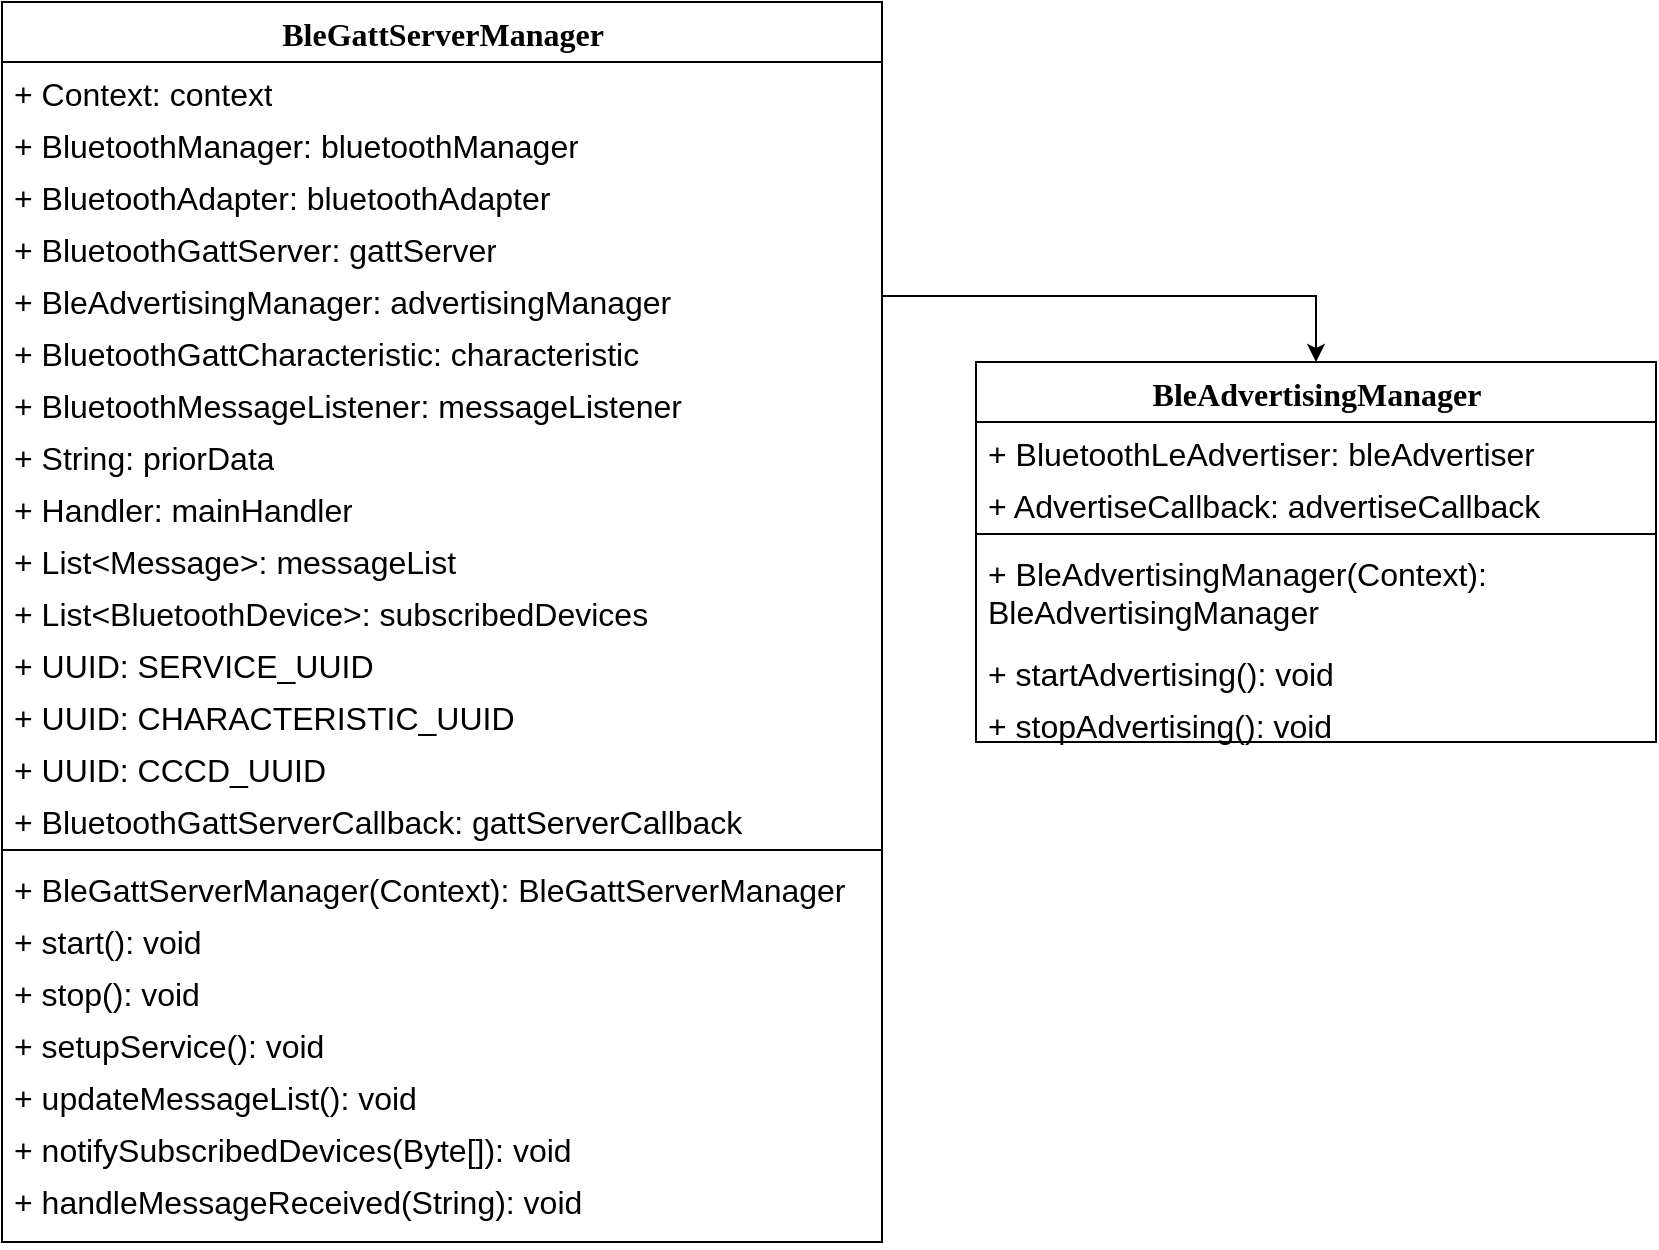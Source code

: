 <mxfile version="24.5.2" type="device">
  <diagram name="Page-1" id="9f46799a-70d6-7492-0946-bef42562c5a5">
    <mxGraphModel dx="2074" dy="1057" grid="1" gridSize="10" guides="1" tooltips="1" connect="1" arrows="1" fold="1" page="1" pageScale="1" pageWidth="827" pageHeight="1169" background="none" math="0" shadow="0">
      <root>
        <mxCell id="0" />
        <mxCell id="1" parent="0" />
        <mxCell id="78961159f06e98e8-17" value="BleGattServerManager" style="swimlane;html=1;fontStyle=1;align=center;verticalAlign=top;childLayout=stackLayout;horizontal=1;startSize=30;horizontalStack=0;resizeParent=1;resizeLast=0;collapsible=1;marginBottom=0;swimlaneFillColor=#ffffff;rounded=0;shadow=0;comic=0;labelBackgroundColor=none;strokeWidth=1;fillColor=none;fontFamily=Verdana;fontSize=16;" parent="1" vertex="1">
          <mxGeometry width="440" height="620" as="geometry" />
        </mxCell>
        <mxCell id="78961159f06e98e8-21" value="+ Context: context" style="text;html=1;strokeColor=none;fillColor=none;align=left;verticalAlign=top;spacingLeft=4;spacingRight=4;whiteSpace=wrap;overflow=hidden;rotatable=0;points=[[0,0.5],[1,0.5]];portConstraint=eastwest;fontSize=16;" parent="78961159f06e98e8-17" vertex="1">
          <mxGeometry y="30" width="440" height="26" as="geometry" />
        </mxCell>
        <mxCell id="78961159f06e98e8-23" value="+ BluetoothManager: bluetoothManager" style="text;html=1;strokeColor=none;fillColor=none;align=left;verticalAlign=top;spacingLeft=4;spacingRight=4;whiteSpace=wrap;overflow=hidden;rotatable=0;points=[[0,0.5],[1,0.5]];portConstraint=eastwest;fontSize=16;" parent="78961159f06e98e8-17" vertex="1">
          <mxGeometry y="56" width="440" height="26" as="geometry" />
        </mxCell>
        <mxCell id="78961159f06e98e8-25" value="+ BluetoothAdapter: bluetoothAdapter" style="text;html=1;strokeColor=none;fillColor=none;align=left;verticalAlign=top;spacingLeft=4;spacingRight=4;whiteSpace=wrap;overflow=hidden;rotatable=0;points=[[0,0.5],[1,0.5]];portConstraint=eastwest;fontSize=16;" parent="78961159f06e98e8-17" vertex="1">
          <mxGeometry y="82" width="440" height="26" as="geometry" />
        </mxCell>
        <mxCell id="78961159f06e98e8-26" value="+ BluetoothGattServer: gattServer" style="text;html=1;strokeColor=none;fillColor=none;align=left;verticalAlign=top;spacingLeft=4;spacingRight=4;whiteSpace=wrap;overflow=hidden;rotatable=0;points=[[0,0.5],[1,0.5]];portConstraint=eastwest;fontSize=16;" parent="78961159f06e98e8-17" vertex="1">
          <mxGeometry y="108" width="440" height="26" as="geometry" />
        </mxCell>
        <mxCell id="78961159f06e98e8-24" value="+ BleAdvertisingManager: advertisingManager" style="text;html=1;strokeColor=none;fillColor=none;align=left;verticalAlign=top;spacingLeft=4;spacingRight=4;whiteSpace=wrap;overflow=hidden;rotatable=0;points=[[0,0.5],[1,0.5]];portConstraint=eastwest;fontSize=16;" parent="78961159f06e98e8-17" vertex="1">
          <mxGeometry y="134" width="440" height="26" as="geometry" />
        </mxCell>
        <mxCell id="YlqKUVAotPIfEd3LgKmX-2" value="+ BluetoothGattCharacteristic: characteristic" style="text;html=1;strokeColor=none;fillColor=none;align=left;verticalAlign=top;spacingLeft=4;spacingRight=4;whiteSpace=wrap;overflow=hidden;rotatable=0;points=[[0,0.5],[1,0.5]];portConstraint=eastwest;fontSize=16;" parent="78961159f06e98e8-17" vertex="1">
          <mxGeometry y="160" width="440" height="26" as="geometry" />
        </mxCell>
        <mxCell id="YlqKUVAotPIfEd3LgKmX-1" value="+ BluetoothMessageListener: messageListener" style="text;html=1;strokeColor=none;fillColor=none;align=left;verticalAlign=top;spacingLeft=4;spacingRight=4;whiteSpace=wrap;overflow=hidden;rotatable=0;points=[[0,0.5],[1,0.5]];portConstraint=eastwest;fontSize=16;" parent="78961159f06e98e8-17" vertex="1">
          <mxGeometry y="186" width="440" height="26" as="geometry" />
        </mxCell>
        <mxCell id="YlqKUVAotPIfEd3LgKmX-3" value="+ String: priorData" style="text;html=1;strokeColor=none;fillColor=none;align=left;verticalAlign=top;spacingLeft=4;spacingRight=4;whiteSpace=wrap;overflow=hidden;rotatable=0;points=[[0,0.5],[1,0.5]];portConstraint=eastwest;fontSize=16;" parent="78961159f06e98e8-17" vertex="1">
          <mxGeometry y="212" width="440" height="26" as="geometry" />
        </mxCell>
        <mxCell id="YlqKUVAotPIfEd3LgKmX-4" value="+ Handler: mainHandler" style="text;html=1;strokeColor=none;fillColor=none;align=left;verticalAlign=top;spacingLeft=4;spacingRight=4;whiteSpace=wrap;overflow=hidden;rotatable=0;points=[[0,0.5],[1,0.5]];portConstraint=eastwest;fontSize=16;" parent="78961159f06e98e8-17" vertex="1">
          <mxGeometry y="238" width="440" height="26" as="geometry" />
        </mxCell>
        <mxCell id="YlqKUVAotPIfEd3LgKmX-5" value="+ List&amp;lt;Message&amp;gt;: messageList" style="text;html=1;strokeColor=none;fillColor=none;align=left;verticalAlign=top;spacingLeft=4;spacingRight=4;whiteSpace=wrap;overflow=hidden;rotatable=0;points=[[0,0.5],[1,0.5]];portConstraint=eastwest;fontSize=16;" parent="78961159f06e98e8-17" vertex="1">
          <mxGeometry y="264" width="440" height="26" as="geometry" />
        </mxCell>
        <mxCell id="YlqKUVAotPIfEd3LgKmX-6" value="+ List&amp;lt;BluetoothDevice&amp;gt;: subscribedDevices" style="text;html=1;strokeColor=none;fillColor=none;align=left;verticalAlign=top;spacingLeft=4;spacingRight=4;whiteSpace=wrap;overflow=hidden;rotatable=0;points=[[0,0.5],[1,0.5]];portConstraint=eastwest;fontSize=16;" parent="78961159f06e98e8-17" vertex="1">
          <mxGeometry y="290" width="440" height="26" as="geometry" />
        </mxCell>
        <mxCell id="YlqKUVAotPIfEd3LgKmX-7" value="+ UUID: SERVICE_UUID" style="text;html=1;strokeColor=none;fillColor=none;align=left;verticalAlign=top;spacingLeft=4;spacingRight=4;whiteSpace=wrap;overflow=hidden;rotatable=0;points=[[0,0.5],[1,0.5]];portConstraint=eastwest;fontSize=16;" parent="78961159f06e98e8-17" vertex="1">
          <mxGeometry y="316" width="440" height="26" as="geometry" />
        </mxCell>
        <mxCell id="YlqKUVAotPIfEd3LgKmX-8" value="+ UUID: CHARACTERISTIC_UUID" style="text;html=1;strokeColor=none;fillColor=none;align=left;verticalAlign=top;spacingLeft=4;spacingRight=4;whiteSpace=wrap;overflow=hidden;rotatable=0;points=[[0,0.5],[1,0.5]];portConstraint=eastwest;fontSize=16;" parent="78961159f06e98e8-17" vertex="1">
          <mxGeometry y="342" width="440" height="26" as="geometry" />
        </mxCell>
        <mxCell id="YlqKUVAotPIfEd3LgKmX-9" value="+ UUID: CCCD_UUID" style="text;html=1;strokeColor=none;fillColor=none;align=left;verticalAlign=top;spacingLeft=4;spacingRight=4;whiteSpace=wrap;overflow=hidden;rotatable=0;points=[[0,0.5],[1,0.5]];portConstraint=eastwest;fontSize=16;" parent="78961159f06e98e8-17" vertex="1">
          <mxGeometry y="368" width="440" height="26" as="geometry" />
        </mxCell>
        <mxCell id="YlqKUVAotPIfEd3LgKmX-15" value="+ BluetoothGattServerCallback: gattServerCallback" style="text;html=1;strokeColor=none;fillColor=none;align=left;verticalAlign=top;spacingLeft=4;spacingRight=4;whiteSpace=wrap;overflow=hidden;rotatable=0;points=[[0,0.5],[1,0.5]];portConstraint=eastwest;fontSize=16;" parent="78961159f06e98e8-17" vertex="1">
          <mxGeometry y="394" width="440" height="26" as="geometry" />
        </mxCell>
        <mxCell id="78961159f06e98e8-19" value="" style="line;html=1;strokeWidth=1;fillColor=none;align=left;verticalAlign=middle;spacingTop=-1;spacingLeft=3;spacingRight=3;rotatable=0;labelPosition=right;points=[];portConstraint=eastwest;fontSize=16;" parent="78961159f06e98e8-17" vertex="1">
          <mxGeometry y="420" width="440" height="8" as="geometry" />
        </mxCell>
        <mxCell id="78961159f06e98e8-20" value="+ BleGattServerManager(Context): BleGattServerManager" style="text;html=1;strokeColor=none;fillColor=none;align=left;verticalAlign=top;spacingLeft=4;spacingRight=4;whiteSpace=wrap;overflow=hidden;rotatable=0;points=[[0,0.5],[1,0.5]];portConstraint=eastwest;fontSize=16;" parent="78961159f06e98e8-17" vertex="1">
          <mxGeometry y="428" width="440" height="26" as="geometry" />
        </mxCell>
        <mxCell id="78961159f06e98e8-27" value="+ start(): void" style="text;html=1;strokeColor=none;fillColor=none;align=left;verticalAlign=top;spacingLeft=4;spacingRight=4;whiteSpace=wrap;overflow=hidden;rotatable=0;points=[[0,0.5],[1,0.5]];portConstraint=eastwest;fontSize=16;" parent="78961159f06e98e8-17" vertex="1">
          <mxGeometry y="454" width="440" height="26" as="geometry" />
        </mxCell>
        <mxCell id="YlqKUVAotPIfEd3LgKmX-10" value="+ stop(): void" style="text;html=1;strokeColor=none;fillColor=none;align=left;verticalAlign=top;spacingLeft=4;spacingRight=4;whiteSpace=wrap;overflow=hidden;rotatable=0;points=[[0,0.5],[1,0.5]];portConstraint=eastwest;fontSize=16;" parent="78961159f06e98e8-17" vertex="1">
          <mxGeometry y="480" width="440" height="26" as="geometry" />
        </mxCell>
        <mxCell id="YlqKUVAotPIfEd3LgKmX-11" value="+ setupService(): void" style="text;html=1;strokeColor=none;fillColor=none;align=left;verticalAlign=top;spacingLeft=4;spacingRight=4;whiteSpace=wrap;overflow=hidden;rotatable=0;points=[[0,0.5],[1,0.5]];portConstraint=eastwest;fontSize=16;" parent="78961159f06e98e8-17" vertex="1">
          <mxGeometry y="506" width="440" height="26" as="geometry" />
        </mxCell>
        <mxCell id="YlqKUVAotPIfEd3LgKmX-12" value="+ updateMessageList(): void" style="text;html=1;strokeColor=none;fillColor=none;align=left;verticalAlign=top;spacingLeft=4;spacingRight=4;whiteSpace=wrap;overflow=hidden;rotatable=0;points=[[0,0.5],[1,0.5]];portConstraint=eastwest;fontSize=16;" parent="78961159f06e98e8-17" vertex="1">
          <mxGeometry y="532" width="440" height="26" as="geometry" />
        </mxCell>
        <mxCell id="YlqKUVAotPIfEd3LgKmX-13" value="+ notifySubscribedDevices(Byte[]): void" style="text;html=1;strokeColor=none;fillColor=none;align=left;verticalAlign=top;spacingLeft=4;spacingRight=4;whiteSpace=wrap;overflow=hidden;rotatable=0;points=[[0,0.5],[1,0.5]];portConstraint=eastwest;fontSize=16;" parent="78961159f06e98e8-17" vertex="1">
          <mxGeometry y="558" width="440" height="26" as="geometry" />
        </mxCell>
        <mxCell id="YlqKUVAotPIfEd3LgKmX-14" value="+ handleMessageReceived(String): void" style="text;html=1;strokeColor=none;fillColor=none;align=left;verticalAlign=top;spacingLeft=4;spacingRight=4;whiteSpace=wrap;overflow=hidden;rotatable=0;points=[[0,0.5],[1,0.5]];portConstraint=eastwest;fontSize=16;" parent="78961159f06e98e8-17" vertex="1">
          <mxGeometry y="584" width="440" height="36" as="geometry" />
        </mxCell>
        <mxCell id="YlqKUVAotPIfEd3LgKmX-16" value="BleAdvertisingManager" style="swimlane;html=1;fontStyle=1;align=center;verticalAlign=top;childLayout=stackLayout;horizontal=1;startSize=30;horizontalStack=0;resizeParent=1;resizeLast=0;collapsible=1;marginBottom=0;swimlaneFillColor=#ffffff;rounded=0;shadow=0;comic=0;labelBackgroundColor=none;strokeWidth=1;fillColor=none;fontFamily=Verdana;fontSize=16;" parent="1" vertex="1">
          <mxGeometry x="487" y="180" width="340" height="190" as="geometry" />
        </mxCell>
        <mxCell id="YlqKUVAotPIfEd3LgKmX-17" value="+ BluetoothLeAdvertiser: bleAdvertiser" style="text;html=1;strokeColor=none;fillColor=none;align=left;verticalAlign=top;spacingLeft=4;spacingRight=4;whiteSpace=wrap;overflow=hidden;rotatable=0;points=[[0,0.5],[1,0.5]];portConstraint=eastwest;fontSize=16;" parent="YlqKUVAotPIfEd3LgKmX-16" vertex="1">
          <mxGeometry y="30" width="340" height="26" as="geometry" />
        </mxCell>
        <mxCell id="YlqKUVAotPIfEd3LgKmX-18" value="+ AdvertiseCallback: advertiseCallback" style="text;html=1;strokeColor=none;fillColor=none;align=left;verticalAlign=top;spacingLeft=4;spacingRight=4;whiteSpace=wrap;overflow=hidden;rotatable=0;points=[[0,0.5],[1,0.5]];portConstraint=eastwest;fontSize=16;" parent="YlqKUVAotPIfEd3LgKmX-16" vertex="1">
          <mxGeometry y="56" width="340" height="26" as="geometry" />
        </mxCell>
        <mxCell id="YlqKUVAotPIfEd3LgKmX-32" value="" style="line;html=1;strokeWidth=1;fillColor=none;align=left;verticalAlign=middle;spacingTop=-1;spacingLeft=3;spacingRight=3;rotatable=0;labelPosition=right;points=[];portConstraint=eastwest;fontSize=16;" parent="YlqKUVAotPIfEd3LgKmX-16" vertex="1">
          <mxGeometry y="82" width="340" height="8" as="geometry" />
        </mxCell>
        <mxCell id="YlqKUVAotPIfEd3LgKmX-33" value="+ BleAdvertisingManager(Context): BleAdvertisingManager" style="text;html=1;strokeColor=none;fillColor=none;align=left;verticalAlign=top;spacingLeft=4;spacingRight=4;whiteSpace=wrap;overflow=hidden;rotatable=0;points=[[0,0.5],[1,0.5]];portConstraint=eastwest;fontSize=16;" parent="YlqKUVAotPIfEd3LgKmX-16" vertex="1">
          <mxGeometry y="90" width="340" height="50" as="geometry" />
        </mxCell>
        <mxCell id="YlqKUVAotPIfEd3LgKmX-34" value="+ startAdvertising(): void" style="text;html=1;strokeColor=none;fillColor=none;align=left;verticalAlign=top;spacingLeft=4;spacingRight=4;whiteSpace=wrap;overflow=hidden;rotatable=0;points=[[0,0.5],[1,0.5]];portConstraint=eastwest;fontSize=16;" parent="YlqKUVAotPIfEd3LgKmX-16" vertex="1">
          <mxGeometry y="140" width="340" height="26" as="geometry" />
        </mxCell>
        <mxCell id="YlqKUVAotPIfEd3LgKmX-35" value="+ stopAdvertising(): void" style="text;html=1;strokeColor=none;fillColor=none;align=left;verticalAlign=top;spacingLeft=4;spacingRight=4;whiteSpace=wrap;overflow=hidden;rotatable=0;points=[[0,0.5],[1,0.5]];portConstraint=eastwest;fontSize=16;" parent="YlqKUVAotPIfEd3LgKmX-16" vertex="1">
          <mxGeometry y="166" width="340" height="24" as="geometry" />
        </mxCell>
        <mxCell id="YlqKUVAotPIfEd3LgKmX-40" style="edgeStyle=orthogonalEdgeStyle;rounded=0;orthogonalLoop=1;jettySize=auto;html=1;entryX=0.5;entryY=0;entryDx=0;entryDy=0;fontSize=16;" parent="1" source="78961159f06e98e8-24" target="YlqKUVAotPIfEd3LgKmX-16" edge="1">
          <mxGeometry relative="1" as="geometry" />
        </mxCell>
      </root>
    </mxGraphModel>
  </diagram>
</mxfile>

